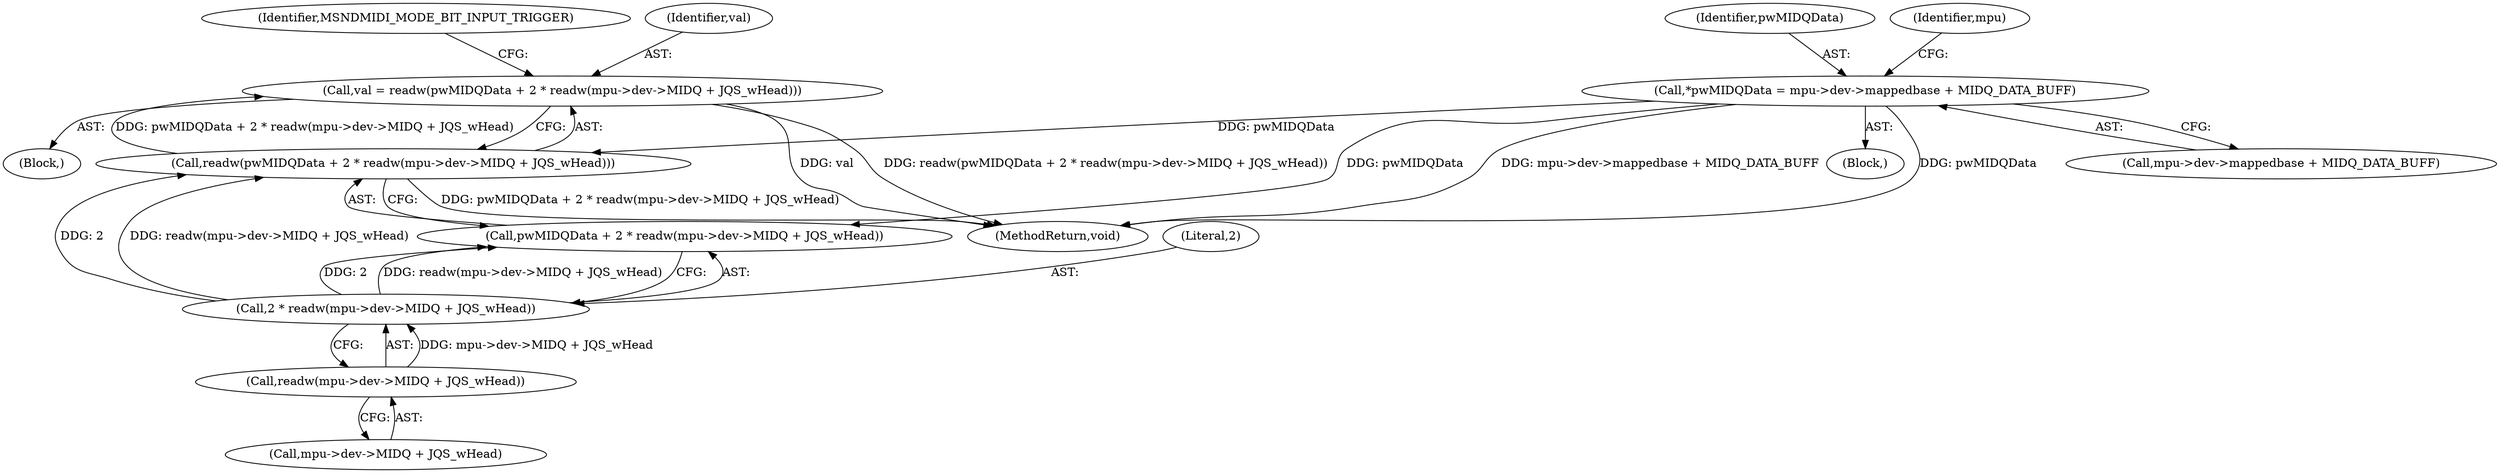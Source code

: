 digraph "1_linux_20e2b791796bd68816fa115f12be5320de2b8021@API" {
"1000145" [label="(Call,val = readw(pwMIDQData + 2 * readw(mpu->dev->MIDQ + JQS_wHead)))"];
"1000147" [label="(Call,readw(pwMIDQData + 2 * readw(mpu->dev->MIDQ + JQS_wHead)))"];
"1000109" [label="(Call,*pwMIDQData = mpu->dev->mappedbase + MIDQ_DATA_BUFF)"];
"1000150" [label="(Call,2 * readw(mpu->dev->MIDQ + JQS_wHead))"];
"1000152" [label="(Call,readw(mpu->dev->MIDQ + JQS_wHead))"];
"1000150" [label="(Call,2 * readw(mpu->dev->MIDQ + JQS_wHead))"];
"1000162" [label="(Identifier,MSNDMIDI_MODE_BIT_INPUT_TRIGGER)"];
"1000142" [label="(Block,)"];
"1000224" [label="(MethodReturn,void)"];
"1000111" [label="(Call,mpu->dev->mappedbase + MIDQ_DATA_BUFF)"];
"1000147" [label="(Call,readw(pwMIDQData + 2 * readw(mpu->dev->MIDQ + JQS_wHead)))"];
"1000110" [label="(Identifier,pwMIDQData)"];
"1000145" [label="(Call,val = readw(pwMIDQData + 2 * readw(mpu->dev->MIDQ + JQS_wHead)))"];
"1000148" [label="(Call,pwMIDQData + 2 * readw(mpu->dev->MIDQ + JQS_wHead))"];
"1000146" [label="(Identifier,val)"];
"1000109" [label="(Call,*pwMIDQData = mpu->dev->mappedbase + MIDQ_DATA_BUFF)"];
"1000121" [label="(Identifier,mpu)"];
"1000152" [label="(Call,readw(mpu->dev->MIDQ + JQS_wHead))"];
"1000102" [label="(Block,)"];
"1000151" [label="(Literal,2)"];
"1000153" [label="(Call,mpu->dev->MIDQ + JQS_wHead)"];
"1000145" -> "1000142"  [label="AST: "];
"1000145" -> "1000147"  [label="CFG: "];
"1000146" -> "1000145"  [label="AST: "];
"1000147" -> "1000145"  [label="AST: "];
"1000162" -> "1000145"  [label="CFG: "];
"1000145" -> "1000224"  [label="DDG: val"];
"1000145" -> "1000224"  [label="DDG: readw(pwMIDQData + 2 * readw(mpu->dev->MIDQ + JQS_wHead))"];
"1000147" -> "1000145"  [label="DDG: pwMIDQData + 2 * readw(mpu->dev->MIDQ + JQS_wHead)"];
"1000147" -> "1000148"  [label="CFG: "];
"1000148" -> "1000147"  [label="AST: "];
"1000147" -> "1000224"  [label="DDG: pwMIDQData + 2 * readw(mpu->dev->MIDQ + JQS_wHead)"];
"1000109" -> "1000147"  [label="DDG: pwMIDQData"];
"1000150" -> "1000147"  [label="DDG: 2"];
"1000150" -> "1000147"  [label="DDG: readw(mpu->dev->MIDQ + JQS_wHead)"];
"1000109" -> "1000102"  [label="AST: "];
"1000109" -> "1000111"  [label="CFG: "];
"1000110" -> "1000109"  [label="AST: "];
"1000111" -> "1000109"  [label="AST: "];
"1000121" -> "1000109"  [label="CFG: "];
"1000109" -> "1000224"  [label="DDG: pwMIDQData"];
"1000109" -> "1000224"  [label="DDG: mpu->dev->mappedbase + MIDQ_DATA_BUFF"];
"1000109" -> "1000148"  [label="DDG: pwMIDQData"];
"1000150" -> "1000148"  [label="AST: "];
"1000150" -> "1000152"  [label="CFG: "];
"1000151" -> "1000150"  [label="AST: "];
"1000152" -> "1000150"  [label="AST: "];
"1000148" -> "1000150"  [label="CFG: "];
"1000150" -> "1000148"  [label="DDG: 2"];
"1000150" -> "1000148"  [label="DDG: readw(mpu->dev->MIDQ + JQS_wHead)"];
"1000152" -> "1000150"  [label="DDG: mpu->dev->MIDQ + JQS_wHead"];
"1000152" -> "1000153"  [label="CFG: "];
"1000153" -> "1000152"  [label="AST: "];
}
